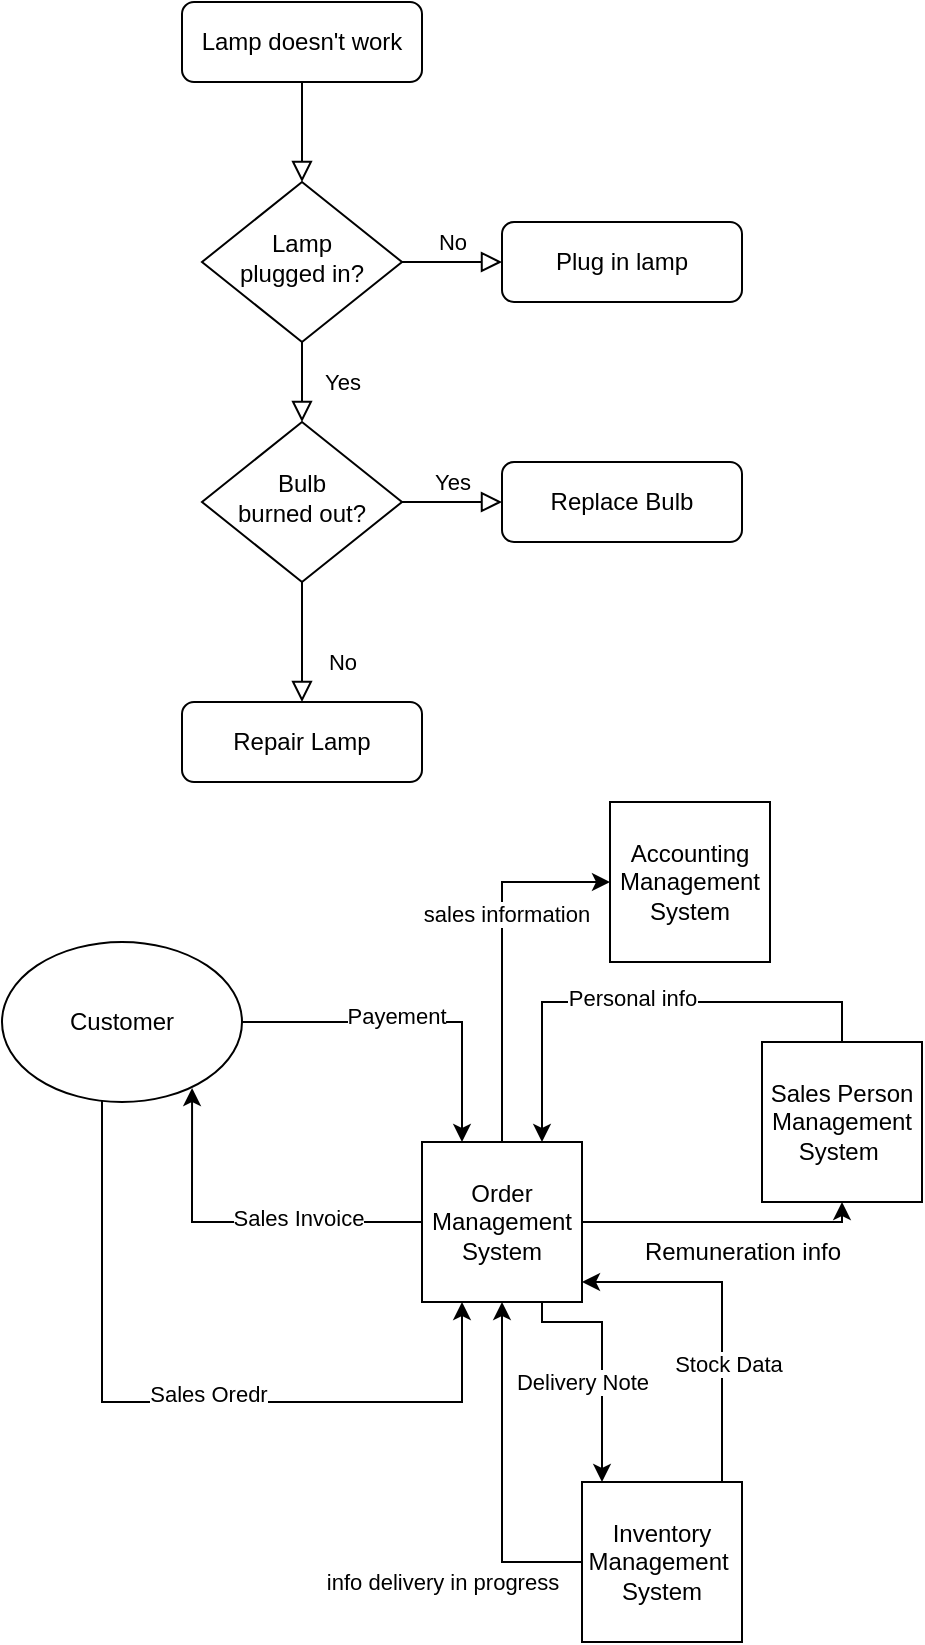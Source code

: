 <mxfile version="21.2.3" type="github">
  <diagram id="C5RBs43oDa-KdzZeNtuy" name="Page-1">
    <mxGraphModel dx="1100" dy="647" grid="1" gridSize="10" guides="1" tooltips="1" connect="1" arrows="1" fold="1" page="1" pageScale="1" pageWidth="827" pageHeight="1169" math="0" shadow="0">
      <root>
        <mxCell id="WIyWlLk6GJQsqaUBKTNV-0" />
        <mxCell id="WIyWlLk6GJQsqaUBKTNV-1" parent="WIyWlLk6GJQsqaUBKTNV-0" />
        <mxCell id="WIyWlLk6GJQsqaUBKTNV-2" value="" style="rounded=0;html=1;jettySize=auto;orthogonalLoop=1;fontSize=11;endArrow=block;endFill=0;endSize=8;strokeWidth=1;shadow=0;labelBackgroundColor=none;edgeStyle=orthogonalEdgeStyle;" parent="WIyWlLk6GJQsqaUBKTNV-1" source="WIyWlLk6GJQsqaUBKTNV-3" target="WIyWlLk6GJQsqaUBKTNV-6" edge="1">
          <mxGeometry relative="1" as="geometry" />
        </mxCell>
        <mxCell id="WIyWlLk6GJQsqaUBKTNV-3" value="Lamp doesn&#39;t work" style="rounded=1;whiteSpace=wrap;html=1;fontSize=12;glass=0;strokeWidth=1;shadow=0;" parent="WIyWlLk6GJQsqaUBKTNV-1" vertex="1">
          <mxGeometry x="160" y="80" width="120" height="40" as="geometry" />
        </mxCell>
        <mxCell id="WIyWlLk6GJQsqaUBKTNV-4" value="Yes" style="rounded=0;html=1;jettySize=auto;orthogonalLoop=1;fontSize=11;endArrow=block;endFill=0;endSize=8;strokeWidth=1;shadow=0;labelBackgroundColor=none;edgeStyle=orthogonalEdgeStyle;" parent="WIyWlLk6GJQsqaUBKTNV-1" source="WIyWlLk6GJQsqaUBKTNV-6" target="WIyWlLk6GJQsqaUBKTNV-10" edge="1">
          <mxGeometry y="20" relative="1" as="geometry">
            <mxPoint as="offset" />
          </mxGeometry>
        </mxCell>
        <mxCell id="WIyWlLk6GJQsqaUBKTNV-5" value="No" style="edgeStyle=orthogonalEdgeStyle;rounded=0;html=1;jettySize=auto;orthogonalLoop=1;fontSize=11;endArrow=block;endFill=0;endSize=8;strokeWidth=1;shadow=0;labelBackgroundColor=none;" parent="WIyWlLk6GJQsqaUBKTNV-1" source="WIyWlLk6GJQsqaUBKTNV-6" target="WIyWlLk6GJQsqaUBKTNV-7" edge="1">
          <mxGeometry y="10" relative="1" as="geometry">
            <mxPoint as="offset" />
          </mxGeometry>
        </mxCell>
        <mxCell id="WIyWlLk6GJQsqaUBKTNV-6" value="Lamp&lt;br&gt;plugged in?" style="rhombus;whiteSpace=wrap;html=1;shadow=0;fontFamily=Helvetica;fontSize=12;align=center;strokeWidth=1;spacing=6;spacingTop=-4;" parent="WIyWlLk6GJQsqaUBKTNV-1" vertex="1">
          <mxGeometry x="170" y="170" width="100" height="80" as="geometry" />
        </mxCell>
        <mxCell id="WIyWlLk6GJQsqaUBKTNV-7" value="Plug in lamp" style="rounded=1;whiteSpace=wrap;html=1;fontSize=12;glass=0;strokeWidth=1;shadow=0;" parent="WIyWlLk6GJQsqaUBKTNV-1" vertex="1">
          <mxGeometry x="320" y="190" width="120" height="40" as="geometry" />
        </mxCell>
        <mxCell id="WIyWlLk6GJQsqaUBKTNV-8" value="No" style="rounded=0;html=1;jettySize=auto;orthogonalLoop=1;fontSize=11;endArrow=block;endFill=0;endSize=8;strokeWidth=1;shadow=0;labelBackgroundColor=none;edgeStyle=orthogonalEdgeStyle;" parent="WIyWlLk6GJQsqaUBKTNV-1" source="WIyWlLk6GJQsqaUBKTNV-10" target="WIyWlLk6GJQsqaUBKTNV-11" edge="1">
          <mxGeometry x="0.333" y="20" relative="1" as="geometry">
            <mxPoint as="offset" />
          </mxGeometry>
        </mxCell>
        <mxCell id="WIyWlLk6GJQsqaUBKTNV-9" value="Yes" style="edgeStyle=orthogonalEdgeStyle;rounded=0;html=1;jettySize=auto;orthogonalLoop=1;fontSize=11;endArrow=block;endFill=0;endSize=8;strokeWidth=1;shadow=0;labelBackgroundColor=none;" parent="WIyWlLk6GJQsqaUBKTNV-1" source="WIyWlLk6GJQsqaUBKTNV-10" target="WIyWlLk6GJQsqaUBKTNV-12" edge="1">
          <mxGeometry y="10" relative="1" as="geometry">
            <mxPoint as="offset" />
          </mxGeometry>
        </mxCell>
        <mxCell id="WIyWlLk6GJQsqaUBKTNV-10" value="Bulb&lt;br&gt;burned out?" style="rhombus;whiteSpace=wrap;html=1;shadow=0;fontFamily=Helvetica;fontSize=12;align=center;strokeWidth=1;spacing=6;spacingTop=-4;" parent="WIyWlLk6GJQsqaUBKTNV-1" vertex="1">
          <mxGeometry x="170" y="290" width="100" height="80" as="geometry" />
        </mxCell>
        <mxCell id="WIyWlLk6GJQsqaUBKTNV-11" value="Repair Lamp" style="rounded=1;whiteSpace=wrap;html=1;fontSize=12;glass=0;strokeWidth=1;shadow=0;" parent="WIyWlLk6GJQsqaUBKTNV-1" vertex="1">
          <mxGeometry x="160" y="430" width="120" height="40" as="geometry" />
        </mxCell>
        <mxCell id="WIyWlLk6GJQsqaUBKTNV-12" value="Replace Bulb" style="rounded=1;whiteSpace=wrap;html=1;fontSize=12;glass=0;strokeWidth=1;shadow=0;" parent="WIyWlLk6GJQsqaUBKTNV-1" vertex="1">
          <mxGeometry x="320" y="310" width="120" height="40" as="geometry" />
        </mxCell>
        <mxCell id="5KpFJ6srQODDsr78cyF3-3" style="edgeStyle=orthogonalEdgeStyle;rounded=0;orthogonalLoop=1;jettySize=auto;html=1;" edge="1" parent="WIyWlLk6GJQsqaUBKTNV-1" source="5KpFJ6srQODDsr78cyF3-0" target="5KpFJ6srQODDsr78cyF3-1">
          <mxGeometry relative="1" as="geometry">
            <Array as="points">
              <mxPoint x="300" y="590" />
            </Array>
          </mxGeometry>
        </mxCell>
        <mxCell id="5KpFJ6srQODDsr78cyF3-9" value="Payement" style="edgeLabel;html=1;align=center;verticalAlign=middle;resizable=0;points=[];" vertex="1" connectable="0" parent="5KpFJ6srQODDsr78cyF3-3">
          <mxGeometry x="-0.094" y="3" relative="1" as="geometry">
            <mxPoint as="offset" />
          </mxGeometry>
        </mxCell>
        <mxCell id="5KpFJ6srQODDsr78cyF3-5" style="edgeStyle=orthogonalEdgeStyle;rounded=0;orthogonalLoop=1;jettySize=auto;html=1;entryX=0.25;entryY=1;entryDx=0;entryDy=0;" edge="1" parent="WIyWlLk6GJQsqaUBKTNV-1" source="5KpFJ6srQODDsr78cyF3-0" target="5KpFJ6srQODDsr78cyF3-1">
          <mxGeometry relative="1" as="geometry">
            <Array as="points">
              <mxPoint x="120" y="780" />
              <mxPoint x="300" y="780" />
            </Array>
          </mxGeometry>
        </mxCell>
        <mxCell id="5KpFJ6srQODDsr78cyF3-6" value="Sales Oredr" style="edgeLabel;html=1;align=center;verticalAlign=middle;resizable=0;points=[];" vertex="1" connectable="0" parent="5KpFJ6srQODDsr78cyF3-5">
          <mxGeometry x="0.067" y="4" relative="1" as="geometry">
            <mxPoint as="offset" />
          </mxGeometry>
        </mxCell>
        <mxCell id="5KpFJ6srQODDsr78cyF3-0" value="Customer" style="ellipse;whiteSpace=wrap;html=1;" vertex="1" parent="WIyWlLk6GJQsqaUBKTNV-1">
          <mxGeometry x="70" y="550" width="120" height="80" as="geometry" />
        </mxCell>
        <mxCell id="5KpFJ6srQODDsr78cyF3-7" style="edgeStyle=orthogonalEdgeStyle;rounded=0;orthogonalLoop=1;jettySize=auto;html=1;entryX=0.792;entryY=0.913;entryDx=0;entryDy=0;entryPerimeter=0;" edge="1" parent="WIyWlLk6GJQsqaUBKTNV-1" source="5KpFJ6srQODDsr78cyF3-1" target="5KpFJ6srQODDsr78cyF3-0">
          <mxGeometry relative="1" as="geometry" />
        </mxCell>
        <mxCell id="5KpFJ6srQODDsr78cyF3-8" value="Sales Invoice" style="edgeLabel;html=1;align=center;verticalAlign=middle;resizable=0;points=[];" vertex="1" connectable="0" parent="5KpFJ6srQODDsr78cyF3-7">
          <mxGeometry x="-0.321" y="-2" relative="1" as="geometry">
            <mxPoint as="offset" />
          </mxGeometry>
        </mxCell>
        <mxCell id="5KpFJ6srQODDsr78cyF3-11" style="edgeStyle=orthogonalEdgeStyle;rounded=0;orthogonalLoop=1;jettySize=auto;html=1;" edge="1" parent="WIyWlLk6GJQsqaUBKTNV-1">
          <mxGeometry relative="1" as="geometry">
            <mxPoint x="340" y="730" as="sourcePoint" />
            <mxPoint x="370" y="820" as="targetPoint" />
            <Array as="points">
              <mxPoint x="340" y="740" />
              <mxPoint x="370" y="740" />
            </Array>
          </mxGeometry>
        </mxCell>
        <mxCell id="5KpFJ6srQODDsr78cyF3-12" value="Delivery Note" style="edgeLabel;html=1;align=center;verticalAlign=middle;resizable=0;points=[];" vertex="1" connectable="0" parent="5KpFJ6srQODDsr78cyF3-11">
          <mxGeometry x="0.059" y="5" relative="1" as="geometry">
            <mxPoint x="-15" y="6" as="offset" />
          </mxGeometry>
        </mxCell>
        <mxCell id="5KpFJ6srQODDsr78cyF3-19" style="edgeStyle=orthogonalEdgeStyle;rounded=0;orthogonalLoop=1;jettySize=auto;html=1;" edge="1" parent="WIyWlLk6GJQsqaUBKTNV-1" source="5KpFJ6srQODDsr78cyF3-1" target="5KpFJ6srQODDsr78cyF3-17">
          <mxGeometry relative="1" as="geometry">
            <Array as="points">
              <mxPoint x="320" y="520" />
            </Array>
          </mxGeometry>
        </mxCell>
        <mxCell id="5KpFJ6srQODDsr78cyF3-20" value="sales information" style="edgeLabel;html=1;align=center;verticalAlign=middle;resizable=0;points=[];" vertex="1" connectable="0" parent="5KpFJ6srQODDsr78cyF3-19">
          <mxGeometry x="0.239" y="-2" relative="1" as="geometry">
            <mxPoint as="offset" />
          </mxGeometry>
        </mxCell>
        <mxCell id="5KpFJ6srQODDsr78cyF3-21" style="edgeStyle=orthogonalEdgeStyle;rounded=0;orthogonalLoop=1;jettySize=auto;html=1;" edge="1" parent="WIyWlLk6GJQsqaUBKTNV-1" source="5KpFJ6srQODDsr78cyF3-1" target="5KpFJ6srQODDsr78cyF3-18">
          <mxGeometry relative="1" as="geometry">
            <Array as="points">
              <mxPoint x="490" y="690" />
            </Array>
          </mxGeometry>
        </mxCell>
        <mxCell id="5KpFJ6srQODDsr78cyF3-1" value="Order Management System" style="whiteSpace=wrap;html=1;aspect=fixed;" vertex="1" parent="WIyWlLk6GJQsqaUBKTNV-1">
          <mxGeometry x="280" y="650" width="80" height="80" as="geometry" />
        </mxCell>
        <mxCell id="5KpFJ6srQODDsr78cyF3-13" style="edgeStyle=orthogonalEdgeStyle;rounded=0;orthogonalLoop=1;jettySize=auto;html=1;" edge="1" parent="WIyWlLk6GJQsqaUBKTNV-1" source="5KpFJ6srQODDsr78cyF3-10" target="5KpFJ6srQODDsr78cyF3-1">
          <mxGeometry relative="1" as="geometry">
            <Array as="points">
              <mxPoint x="320" y="860" />
            </Array>
          </mxGeometry>
        </mxCell>
        <mxCell id="5KpFJ6srQODDsr78cyF3-14" value="info delivery in progress" style="edgeLabel;html=1;align=center;verticalAlign=middle;resizable=0;points=[];" vertex="1" connectable="0" parent="5KpFJ6srQODDsr78cyF3-13">
          <mxGeometry x="-0.059" y="3" relative="1" as="geometry">
            <mxPoint x="-27" y="50" as="offset" />
          </mxGeometry>
        </mxCell>
        <mxCell id="5KpFJ6srQODDsr78cyF3-15" style="edgeStyle=orthogonalEdgeStyle;rounded=0;orthogonalLoop=1;jettySize=auto;html=1;" edge="1" parent="WIyWlLk6GJQsqaUBKTNV-1" source="5KpFJ6srQODDsr78cyF3-10">
          <mxGeometry relative="1" as="geometry">
            <mxPoint x="360" y="720" as="targetPoint" />
            <Array as="points">
              <mxPoint x="430" y="720" />
            </Array>
          </mxGeometry>
        </mxCell>
        <mxCell id="5KpFJ6srQODDsr78cyF3-16" value="Stock Data" style="edgeLabel;html=1;align=center;verticalAlign=middle;resizable=0;points=[];" vertex="1" connectable="0" parent="5KpFJ6srQODDsr78cyF3-15">
          <mxGeometry x="-0.467" y="-3" relative="1" as="geometry">
            <mxPoint y="-14" as="offset" />
          </mxGeometry>
        </mxCell>
        <mxCell id="5KpFJ6srQODDsr78cyF3-10" value="Inventory Management&amp;nbsp;&lt;br&gt;System" style="whiteSpace=wrap;html=1;aspect=fixed;" vertex="1" parent="WIyWlLk6GJQsqaUBKTNV-1">
          <mxGeometry x="360" y="820" width="80" height="80" as="geometry" />
        </mxCell>
        <mxCell id="5KpFJ6srQODDsr78cyF3-17" value="Accounting Management System" style="whiteSpace=wrap;html=1;aspect=fixed;" vertex="1" parent="WIyWlLk6GJQsqaUBKTNV-1">
          <mxGeometry x="374" y="480" width="80" height="80" as="geometry" />
        </mxCell>
        <mxCell id="5KpFJ6srQODDsr78cyF3-22" style="edgeStyle=orthogonalEdgeStyle;rounded=0;orthogonalLoop=1;jettySize=auto;html=1;" edge="1" parent="WIyWlLk6GJQsqaUBKTNV-1" source="5KpFJ6srQODDsr78cyF3-18" target="5KpFJ6srQODDsr78cyF3-1">
          <mxGeometry relative="1" as="geometry">
            <Array as="points">
              <mxPoint x="490" y="580" />
              <mxPoint x="340" y="580" />
            </Array>
          </mxGeometry>
        </mxCell>
        <mxCell id="5KpFJ6srQODDsr78cyF3-24" value="Personal info" style="edgeLabel;html=1;align=center;verticalAlign=middle;resizable=0;points=[];" vertex="1" connectable="0" parent="5KpFJ6srQODDsr78cyF3-22">
          <mxGeometry x="0.042" y="-2" relative="1" as="geometry">
            <mxPoint as="offset" />
          </mxGeometry>
        </mxCell>
        <mxCell id="5KpFJ6srQODDsr78cyF3-18" value="Sales Person Management System&amp;nbsp;" style="whiteSpace=wrap;html=1;aspect=fixed;" vertex="1" parent="WIyWlLk6GJQsqaUBKTNV-1">
          <mxGeometry x="450" y="600" width="80" height="80" as="geometry" />
        </mxCell>
        <mxCell id="5KpFJ6srQODDsr78cyF3-23" value="Remuneration info" style="text;html=1;align=center;verticalAlign=middle;resizable=0;points=[];autosize=1;strokeColor=none;fillColor=none;" vertex="1" parent="WIyWlLk6GJQsqaUBKTNV-1">
          <mxGeometry x="380" y="690" width="120" height="30" as="geometry" />
        </mxCell>
      </root>
    </mxGraphModel>
  </diagram>
</mxfile>
